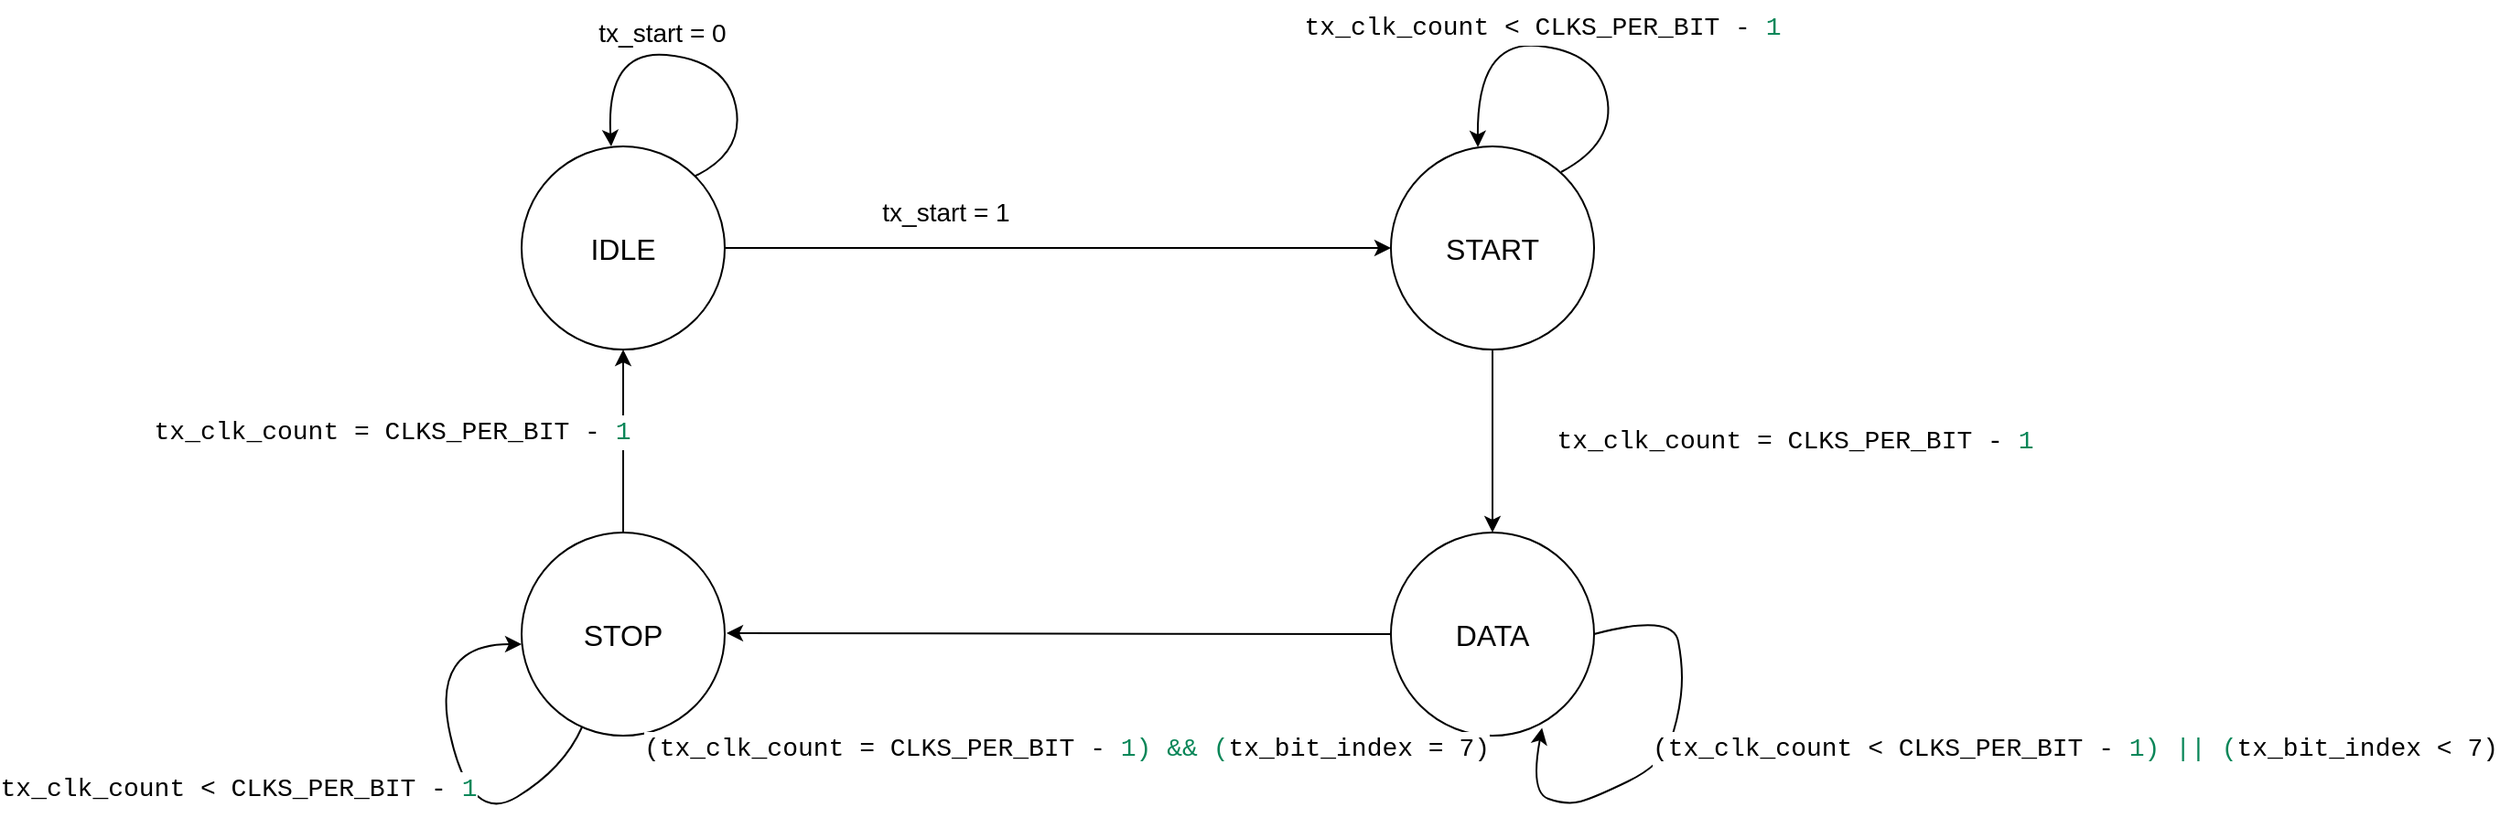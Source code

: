 <mxfile version="26.2.14">
  <diagram name="Page-1" id="ssCT_4MGcP9rSuZ64uZm">
    <mxGraphModel dx="2331" dy="654" grid="0" gridSize="10" guides="1" tooltips="1" connect="1" arrows="1" fold="1" page="1" pageScale="1" pageWidth="850" pageHeight="1100" math="0" shadow="0">
      <root>
        <mxCell id="0" />
        <mxCell id="1" parent="0" />
        <mxCell id="Yjz4e-nMKHxjPhRT3g_7-1" value="&lt;font style=&quot;font-size: 16px;&quot;&gt;IDLE&lt;/font&gt;" style="ellipse;whiteSpace=wrap;html=1;aspect=fixed;" vertex="1" parent="1">
          <mxGeometry x="159" y="446" width="111" height="111" as="geometry" />
        </mxCell>
        <mxCell id="Yjz4e-nMKHxjPhRT3g_7-2" value="&lt;font style=&quot;font-size: 16px;&quot;&gt;START&lt;/font&gt;" style="ellipse;whiteSpace=wrap;html=1;aspect=fixed;" vertex="1" parent="1">
          <mxGeometry x="634" y="446" width="111" height="111" as="geometry" />
        </mxCell>
        <mxCell id="Yjz4e-nMKHxjPhRT3g_7-21" style="edgeStyle=orthogonalEdgeStyle;rounded=0;orthogonalLoop=1;jettySize=auto;html=1;entryX=0.5;entryY=1;entryDx=0;entryDy=0;" edge="1" parent="1" source="Yjz4e-nMKHxjPhRT3g_7-3" target="Yjz4e-nMKHxjPhRT3g_7-1">
          <mxGeometry relative="1" as="geometry" />
        </mxCell>
        <mxCell id="Yjz4e-nMKHxjPhRT3g_7-3" value="&lt;font style=&quot;font-size: 16px;&quot;&gt;STOP&lt;/font&gt;" style="ellipse;whiteSpace=wrap;html=1;aspect=fixed;" vertex="1" parent="1">
          <mxGeometry x="159" y="657" width="111" height="111" as="geometry" />
        </mxCell>
        <mxCell id="Yjz4e-nMKHxjPhRT3g_7-4" value="&lt;font style=&quot;font-size: 16px;&quot;&gt;DATA&lt;/font&gt;" style="ellipse;whiteSpace=wrap;html=1;aspect=fixed;" vertex="1" parent="1">
          <mxGeometry x="634" y="657" width="111" height="111" as="geometry" />
        </mxCell>
        <mxCell id="Yjz4e-nMKHxjPhRT3g_7-6" value="" style="endArrow=classic;html=1;rounded=0;entryX=0;entryY=0.5;entryDx=0;entryDy=0;exitX=1;exitY=0.5;exitDx=0;exitDy=0;" edge="1" parent="1" source="Yjz4e-nMKHxjPhRT3g_7-1" target="Yjz4e-nMKHxjPhRT3g_7-2">
          <mxGeometry width="50" height="50" relative="1" as="geometry">
            <mxPoint x="307" y="501" as="sourcePoint" />
            <mxPoint x="397" y="501" as="targetPoint" />
          </mxGeometry>
        </mxCell>
        <mxCell id="Yjz4e-nMKHxjPhRT3g_7-7" value="&lt;font style=&quot;font-size: 14px;&quot;&gt;tx_start = 1&lt;/font&gt;" style="text;strokeColor=none;align=center;fillColor=none;html=1;verticalAlign=middle;whiteSpace=wrap;rounded=0;" vertex="1" parent="1">
          <mxGeometry x="354" y="467" width="74" height="30" as="geometry" />
        </mxCell>
        <mxCell id="Yjz4e-nMKHxjPhRT3g_7-8" value="" style="curved=1;endArrow=classic;html=1;rounded=0;exitX=1;exitY=0;exitDx=0;exitDy=0;entryX=0.441;entryY=0;entryDx=0;entryDy=0;entryPerimeter=0;" edge="1" parent="1" source="Yjz4e-nMKHxjPhRT3g_7-1" target="Yjz4e-nMKHxjPhRT3g_7-1">
          <mxGeometry width="50" height="50" relative="1" as="geometry">
            <mxPoint x="231.05" y="449" as="sourcePoint" />
            <mxPoint x="190" y="399" as="targetPoint" />
            <Array as="points">
              <mxPoint x="281.05" y="449" />
              <mxPoint x="271" y="399" />
              <mxPoint x="205" y="393" />
            </Array>
          </mxGeometry>
        </mxCell>
        <mxCell id="Yjz4e-nMKHxjPhRT3g_7-9" value="&lt;font style=&quot;font-size: 14px;&quot;&gt;tx_start = 0&lt;/font&gt;" style="text;strokeColor=none;align=center;fillColor=none;html=1;verticalAlign=middle;whiteSpace=wrap;rounded=0;" vertex="1" parent="1">
          <mxGeometry x="199" y="369" width="74" height="30" as="geometry" />
        </mxCell>
        <mxCell id="Yjz4e-nMKHxjPhRT3g_7-10" value="&lt;div style=&quot;background-color: rgb(255, 255, 255); font-family: Consolas, &amp;quot;Courier New&amp;quot;, monospace; font-size: 14px; line-height: 19px; white-space: pre;&quot;&gt;tx_clk_count = CLKS_PER_BIT - &lt;span style=&quot;color: rgb(9, 134, 88);&quot;&gt;1&lt;/span&gt;&lt;/div&gt;" style="text;strokeColor=none;align=center;fillColor=none;html=1;verticalAlign=middle;whiteSpace=wrap;rounded=0;" vertex="1" parent="1">
          <mxGeometry x="726" y="592" width="258" height="30" as="geometry" />
        </mxCell>
        <mxCell id="Yjz4e-nMKHxjPhRT3g_7-11" value="" style="endArrow=classic;html=1;rounded=0;entryX=0.5;entryY=0;entryDx=0;entryDy=0;exitX=0.5;exitY=1;exitDx=0;exitDy=0;" edge="1" parent="1" source="Yjz4e-nMKHxjPhRT3g_7-2" target="Yjz4e-nMKHxjPhRT3g_7-4">
          <mxGeometry width="50" height="50" relative="1" as="geometry">
            <mxPoint x="552" y="555" as="sourcePoint" />
            <mxPoint x="552" y="611" as="targetPoint" />
          </mxGeometry>
        </mxCell>
        <mxCell id="Yjz4e-nMKHxjPhRT3g_7-14" value="" style="curved=1;endArrow=classic;html=1;rounded=0;exitX=1;exitY=0;exitDx=0;exitDy=0;entryX=0.428;entryY=0.004;entryDx=0;entryDy=0;entryPerimeter=0;" edge="1" parent="1" target="Yjz4e-nMKHxjPhRT3g_7-2">
          <mxGeometry width="50" height="50" relative="1" as="geometry">
            <mxPoint x="727" y="460" as="sourcePoint" />
            <mxPoint x="681" y="444" as="targetPoint" />
            <Array as="points">
              <mxPoint x="757.05" y="444" />
              <mxPoint x="747" y="394" />
              <mxPoint x="681" y="388" />
            </Array>
          </mxGeometry>
        </mxCell>
        <mxCell id="Yjz4e-nMKHxjPhRT3g_7-15" value="&lt;div style=&quot;background-color: rgb(255, 255, 255); font-family: Consolas, &amp;quot;Courier New&amp;quot;, monospace; font-size: 14px; line-height: 19px; white-space: pre;&quot;&gt;tx_clk_count &amp;lt; CLKS_PER_BIT - &lt;span style=&quot;color: rgb(9, 134, 88);&quot;&gt;1&lt;/span&gt;&lt;/div&gt;" style="text;strokeColor=none;align=center;fillColor=none;html=1;verticalAlign=middle;whiteSpace=wrap;rounded=0;" vertex="1" parent="1">
          <mxGeometry x="588" y="366" width="258" height="30" as="geometry" />
        </mxCell>
        <mxCell id="Yjz4e-nMKHxjPhRT3g_7-17" value="" style="endArrow=classic;html=1;rounded=0;exitX=0;exitY=0.5;exitDx=0;exitDy=0;" edge="1" parent="1" source="Yjz4e-nMKHxjPhRT3g_7-4">
          <mxGeometry width="50" height="50" relative="1" as="geometry">
            <mxPoint x="500" y="716.16" as="sourcePoint" />
            <mxPoint x="271" y="712" as="targetPoint" />
          </mxGeometry>
        </mxCell>
        <mxCell id="Yjz4e-nMKHxjPhRT3g_7-18" value="&lt;div style=&quot;background-color: rgb(255, 255, 255); font-family: Consolas, &amp;quot;Courier New&amp;quot;, monospace; line-height: 19px; white-space: pre;&quot;&gt;&lt;span style=&quot;font-size: 14px;&quot;&gt;(tx_clk_count =&lt;/span&gt;&lt;span style=&quot;font-size: 14px;&quot;&gt; CLKS_PER_BIT - &lt;/span&gt;&lt;span style=&quot;font-size: 14px; color: rgb(9, 134, 88);&quot;&gt;1) &amp;amp;&amp;amp; (&lt;/span&gt;&lt;span style=&quot;font-size: 14px; color: light-dark(rgb(0, 0, 0), rgb(255, 255, 255));&quot;&gt;tx_bit_index = 7)&lt;/span&gt;&lt;/div&gt;" style="text;strokeColor=none;align=center;fillColor=none;html=1;verticalAlign=middle;whiteSpace=wrap;rounded=0;" vertex="1" parent="1">
          <mxGeometry x="328" y="760" width="258" height="30" as="geometry" />
        </mxCell>
        <mxCell id="Yjz4e-nMKHxjPhRT3g_7-22" value="&lt;div style=&quot;background-color: rgb(255, 255, 255); font-family: Consolas, &amp;quot;Courier New&amp;quot;, monospace; font-size: 14px; line-height: 19px; white-space: pre;&quot;&gt;tx_clk_count = CLKS_PER_BIT - &lt;span style=&quot;color: rgb(9, 134, 88);&quot;&gt;1&lt;/span&gt;&lt;/div&gt;" style="text;strokeColor=none;align=center;fillColor=none;html=1;verticalAlign=middle;whiteSpace=wrap;rounded=0;" vertex="1" parent="1">
          <mxGeometry x="-15" y="587" width="207" height="30" as="geometry" />
        </mxCell>
        <mxCell id="Yjz4e-nMKHxjPhRT3g_7-24" value="" style="curved=1;endArrow=classic;html=1;rounded=0;" edge="1" parent="1" source="Yjz4e-nMKHxjPhRT3g_7-3">
          <mxGeometry width="50" height="50" relative="1" as="geometry">
            <mxPoint x="109" y="768" as="sourcePoint" />
            <mxPoint x="159" y="718" as="targetPoint" />
            <Array as="points">
              <mxPoint x="182" y="786" />
              <mxPoint x="131" y="817" />
              <mxPoint x="109" y="718" />
            </Array>
          </mxGeometry>
        </mxCell>
        <mxCell id="Yjz4e-nMKHxjPhRT3g_7-25" value="&lt;div style=&quot;background-color: rgb(255, 255, 255); font-family: Consolas, &amp;quot;Courier New&amp;quot;, monospace; font-size: 14px; line-height: 19px; white-space: pre;&quot;&gt;tx_clk_count &amp;lt; CLKS_PER_BIT - &lt;span style=&quot;color: rgb(9, 134, 88);&quot;&gt;1&lt;/span&gt;&lt;/div&gt;" style="text;strokeColor=none;align=center;fillColor=none;html=1;verticalAlign=middle;whiteSpace=wrap;rounded=0;" vertex="1" parent="1">
          <mxGeometry x="-99" y="782" width="207" height="30" as="geometry" />
        </mxCell>
        <mxCell id="Yjz4e-nMKHxjPhRT3g_7-27" value="" style="curved=1;endArrow=classic;html=1;rounded=0;exitX=1;exitY=0.5;exitDx=0;exitDy=0;entryX=0.744;entryY=0.962;entryDx=0;entryDy=0;entryPerimeter=0;" edge="1" parent="1" source="Yjz4e-nMKHxjPhRT3g_7-4" target="Yjz4e-nMKHxjPhRT3g_7-4">
          <mxGeometry width="50" height="50" relative="1" as="geometry">
            <mxPoint x="750" y="827" as="sourcePoint" />
            <mxPoint x="683" y="774" as="targetPoint" />
            <Array as="points">
              <mxPoint x="788" y="701" />
              <mxPoint x="794" y="732" />
              <mxPoint x="791" y="759" />
              <mxPoint x="782" y="784" />
              <mxPoint x="745" y="802" />
              <mxPoint x="730" y="806" />
              <mxPoint x="710" y="799" />
            </Array>
          </mxGeometry>
        </mxCell>
        <mxCell id="Yjz4e-nMKHxjPhRT3g_7-28" value="&lt;div style=&quot;background-color: rgb(255, 255, 255); font-family: Consolas, &amp;quot;Courier New&amp;quot;, monospace; line-height: 19px; white-space: pre;&quot;&gt;&lt;span style=&quot;font-size: 14px;&quot;&gt;(tx_clk_count &amp;lt;&lt;/span&gt;&lt;span style=&quot;font-size: 14px;&quot;&gt; CLKS_PER_BIT - &lt;/span&gt;&lt;span style=&quot;font-size: 14px; color: rgb(9, 134, 88);&quot;&gt;1) || (&lt;/span&gt;&lt;span style=&quot;font-size: 14px; color: light-dark(rgb(0, 0, 0), rgb(255, 255, 255));&quot;&gt;tx_bit_index &amp;lt; 7)&lt;/span&gt;&lt;/div&gt;" style="text;strokeColor=none;align=center;fillColor=none;html=1;verticalAlign=middle;whiteSpace=wrap;rounded=0;" vertex="1" parent="1">
          <mxGeometry x="879" y="760" width="258" height="30" as="geometry" />
        </mxCell>
      </root>
    </mxGraphModel>
  </diagram>
</mxfile>

